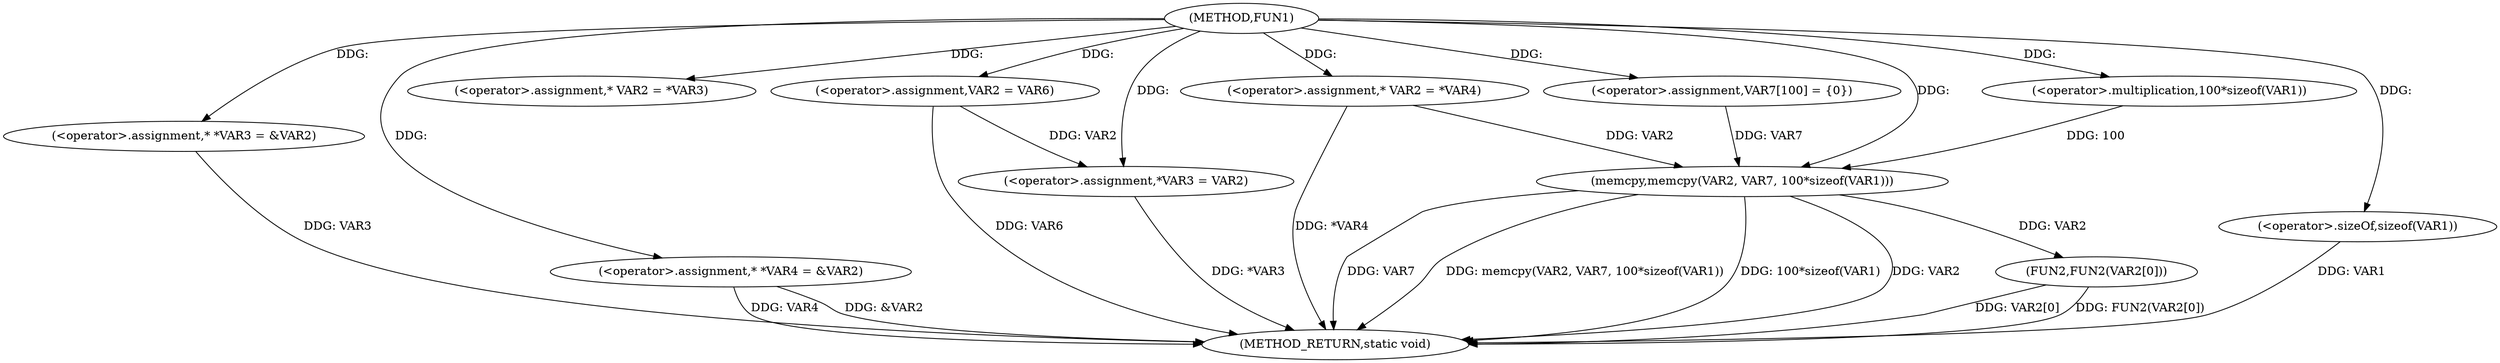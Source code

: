 digraph FUN1 {  
"1000100" [label = "(METHOD,FUN1)" ]
"1000149" [label = "(METHOD_RETURN,static void)" ]
"1000104" [label = "(<operator>.assignment,* *VAR3 = &VAR2)" ]
"1000109" [label = "(<operator>.assignment,* *VAR4 = &VAR2)" ]
"1000117" [label = "(<operator>.assignment,* VAR2 = *VAR3)" ]
"1000121" [label = "(<operator>.assignment,VAR2 = VAR6)" ]
"1000124" [label = "(<operator>.assignment,*VAR3 = VAR2)" ]
"1000130" [label = "(<operator>.assignment,* VAR2 = *VAR4)" ]
"1000136" [label = "(<operator>.assignment,VAR7[100] = {0})" ]
"1000138" [label = "(memcpy,memcpy(VAR2, VAR7, 100*sizeof(VAR1)))" ]
"1000141" [label = "(<operator>.multiplication,100*sizeof(VAR1))" ]
"1000143" [label = "(<operator>.sizeOf,sizeof(VAR1))" ]
"1000145" [label = "(FUN2,FUN2(VAR2[0]))" ]
  "1000124" -> "1000149"  [ label = "DDG: *VAR3"] 
  "1000104" -> "1000149"  [ label = "DDG: VAR3"] 
  "1000138" -> "1000149"  [ label = "DDG: VAR7"] 
  "1000143" -> "1000149"  [ label = "DDG: VAR1"] 
  "1000109" -> "1000149"  [ label = "DDG: VAR4"] 
  "1000138" -> "1000149"  [ label = "DDG: memcpy(VAR2, VAR7, 100*sizeof(VAR1))"] 
  "1000145" -> "1000149"  [ label = "DDG: VAR2[0]"] 
  "1000109" -> "1000149"  [ label = "DDG: &VAR2"] 
  "1000121" -> "1000149"  [ label = "DDG: VAR6"] 
  "1000130" -> "1000149"  [ label = "DDG: *VAR4"] 
  "1000138" -> "1000149"  [ label = "DDG: 100*sizeof(VAR1)"] 
  "1000138" -> "1000149"  [ label = "DDG: VAR2"] 
  "1000145" -> "1000149"  [ label = "DDG: FUN2(VAR2[0])"] 
  "1000100" -> "1000104"  [ label = "DDG: "] 
  "1000100" -> "1000109"  [ label = "DDG: "] 
  "1000100" -> "1000117"  [ label = "DDG: "] 
  "1000100" -> "1000121"  [ label = "DDG: "] 
  "1000121" -> "1000124"  [ label = "DDG: VAR2"] 
  "1000100" -> "1000124"  [ label = "DDG: "] 
  "1000100" -> "1000130"  [ label = "DDG: "] 
  "1000100" -> "1000136"  [ label = "DDG: "] 
  "1000130" -> "1000138"  [ label = "DDG: VAR2"] 
  "1000100" -> "1000138"  [ label = "DDG: "] 
  "1000136" -> "1000138"  [ label = "DDG: VAR7"] 
  "1000141" -> "1000138"  [ label = "DDG: 100"] 
  "1000100" -> "1000141"  [ label = "DDG: "] 
  "1000100" -> "1000143"  [ label = "DDG: "] 
  "1000138" -> "1000145"  [ label = "DDG: VAR2"] 
}
